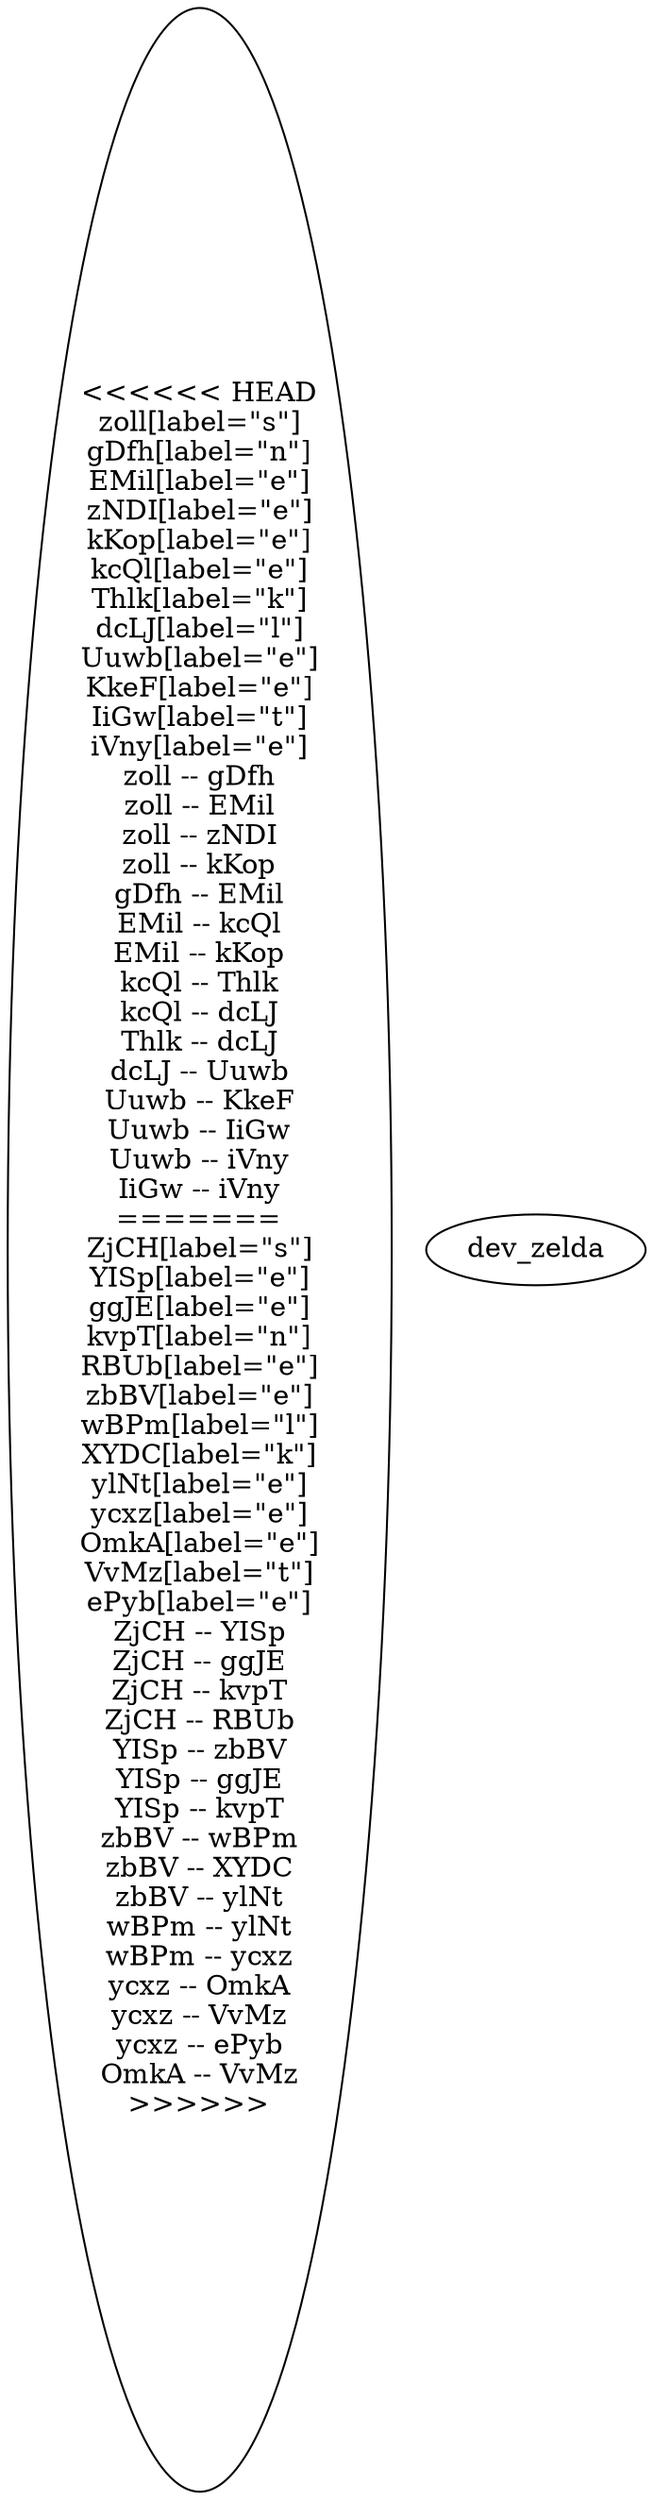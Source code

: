 graph {
<<<<<<< HEAD
zoll[label="s"]
gDfh[label="n"]
EMil[label="e"]
zNDI[label="e"]
kKop[label="e"]
kcQl[label="e"]
Thlk[label="k"]
dcLJ[label="l"]
Uuwb[label="e"]
KkeF[label="e"]
IiGw[label="t"]
iVny[label="e"]
zoll -- gDfh
zoll -- EMil
zoll -- zNDI
zoll -- kKop
gDfh -- EMil
EMil -- kcQl
EMil -- kKop
kcQl -- Thlk
kcQl -- dcLJ
Thlk -- dcLJ
dcLJ -- Uuwb
Uuwb -- KkeF
Uuwb -- IiGw
Uuwb -- iVny
IiGw -- iVny
=======
ZjCH[label="s"]
YISp[label="e"]
ggJE[label="e"]
kvpT[label="n"]
RBUb[label="e"]
zbBV[label="e"]
wBPm[label="l"]
XYDC[label="k"]
ylNt[label="e"]
ycxz[label="e"]
OmkA[label="e"]
VvMz[label="t"]
ePyb[label="e"]
ZjCH -- YISp
ZjCH -- ggJE
ZjCH -- kvpT
ZjCH -- RBUb
YISp -- zbBV
YISp -- ggJE
YISp -- kvpT
zbBV -- wBPm
zbBV -- XYDC
zbBV -- ylNt
wBPm -- ylNt
wBPm -- ycxz
ycxz -- OmkA
ycxz -- VvMz
ycxz -- ePyb
OmkA -- VvMz
>>>>>>> dev_zelda
}